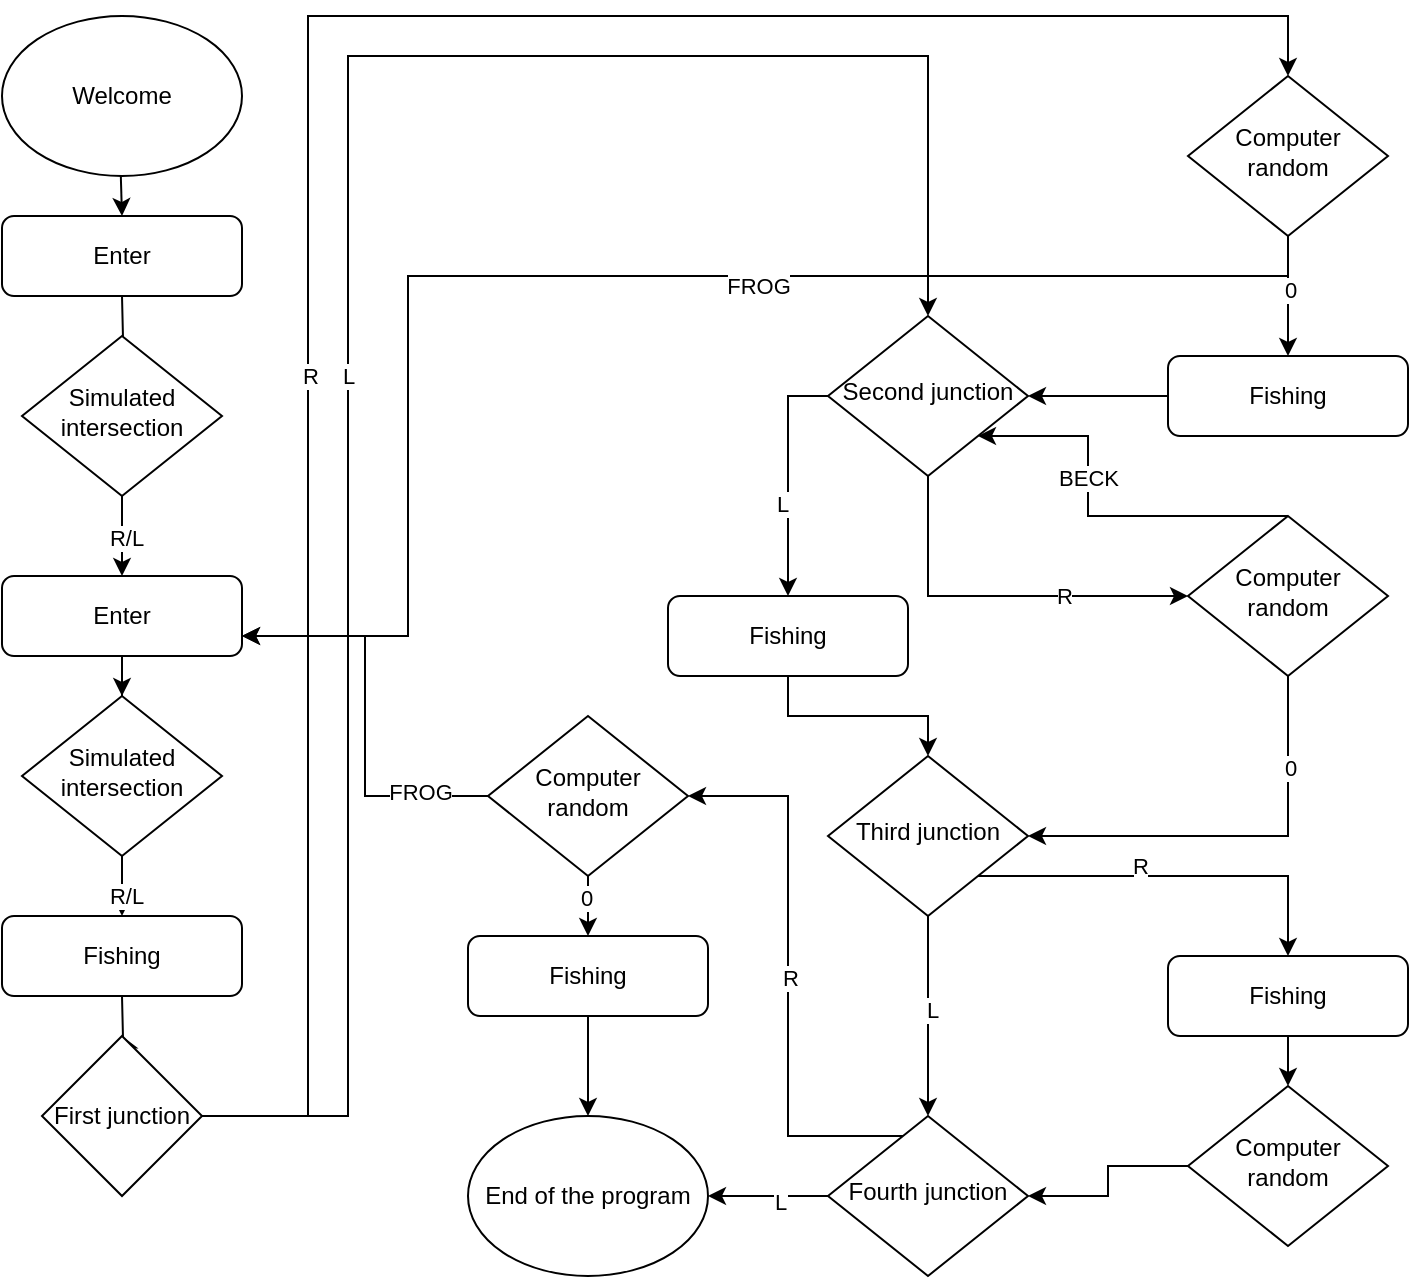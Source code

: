 <mxfile version="21.6.8" type="device">
  <diagram id="C5RBs43oDa-KdzZeNtuy" name="Page-1">
    <mxGraphModel dx="918" dy="638" grid="1" gridSize="10" guides="1" tooltips="1" connect="1" arrows="1" fold="1" page="1" pageScale="1" pageWidth="827" pageHeight="1169" math="0" shadow="0">
      <root>
        <mxCell id="WIyWlLk6GJQsqaUBKTNV-0" />
        <mxCell id="WIyWlLk6GJQsqaUBKTNV-1" parent="WIyWlLk6GJQsqaUBKTNV-0" />
        <mxCell id="56zn7k7_P88oDN8F3G2j-8" value="" style="edgeStyle=orthogonalEdgeStyle;rounded=0;orthogonalLoop=1;jettySize=auto;html=1;" edge="1" parent="WIyWlLk6GJQsqaUBKTNV-1" target="WIyWlLk6GJQsqaUBKTNV-6">
          <mxGeometry relative="1" as="geometry">
            <mxPoint x="117" y="150" as="sourcePoint" />
          </mxGeometry>
        </mxCell>
        <mxCell id="WIyWlLk6GJQsqaUBKTNV-3" value="Enter" style="rounded=1;whiteSpace=wrap;html=1;fontSize=12;glass=0;strokeWidth=1;shadow=0;" parent="WIyWlLk6GJQsqaUBKTNV-1" vertex="1">
          <mxGeometry x="57" y="110" width="120" height="40" as="geometry" />
        </mxCell>
        <mxCell id="56zn7k7_P88oDN8F3G2j-7" value="" style="edgeStyle=orthogonalEdgeStyle;rounded=0;orthogonalLoop=1;jettySize=auto;html=1;" edge="1" parent="WIyWlLk6GJQsqaUBKTNV-1" source="WIyWlLk6GJQsqaUBKTNV-6">
          <mxGeometry relative="1" as="geometry">
            <mxPoint x="117" y="290" as="targetPoint" />
          </mxGeometry>
        </mxCell>
        <mxCell id="56zn7k7_P88oDN8F3G2j-9" value="R/L" style="edgeLabel;html=1;align=center;verticalAlign=middle;resizable=0;points=[];" vertex="1" connectable="0" parent="56zn7k7_P88oDN8F3G2j-7">
          <mxGeometry x="0.044" y="1" relative="1" as="geometry">
            <mxPoint as="offset" />
          </mxGeometry>
        </mxCell>
        <mxCell id="WIyWlLk6GJQsqaUBKTNV-6" value="Simulated intersection" style="rhombus;whiteSpace=wrap;html=1;shadow=0;fontFamily=Helvetica;fontSize=12;align=center;strokeWidth=1;spacing=6;spacingTop=-4;" parent="WIyWlLk6GJQsqaUBKTNV-1" vertex="1">
          <mxGeometry x="67" y="170" width="100" height="80" as="geometry" />
        </mxCell>
        <mxCell id="56zn7k7_P88oDN8F3G2j-11" value="" style="edgeStyle=orthogonalEdgeStyle;rounded=0;orthogonalLoop=1;jettySize=auto;html=1;" edge="1" parent="WIyWlLk6GJQsqaUBKTNV-1" source="WIyWlLk6GJQsqaUBKTNV-7" target="WIyWlLk6GJQsqaUBKTNV-10">
          <mxGeometry relative="1" as="geometry">
            <mxPoint x="117" y="330" as="sourcePoint" />
          </mxGeometry>
        </mxCell>
        <mxCell id="56zn7k7_P88oDN8F3G2j-12" value="" style="edgeStyle=orthogonalEdgeStyle;rounded=0;orthogonalLoop=1;jettySize=auto;html=1;" edge="1" parent="WIyWlLk6GJQsqaUBKTNV-1" source="WIyWlLk6GJQsqaUBKTNV-10">
          <mxGeometry relative="1" as="geometry">
            <mxPoint x="117" y="460" as="targetPoint" />
          </mxGeometry>
        </mxCell>
        <mxCell id="56zn7k7_P88oDN8F3G2j-13" value="R/L" style="edgeLabel;html=1;align=center;verticalAlign=middle;resizable=0;points=[];" vertex="1" connectable="0" parent="56zn7k7_P88oDN8F3G2j-12">
          <mxGeometry x="0.333" y="1" relative="1" as="geometry">
            <mxPoint as="offset" />
          </mxGeometry>
        </mxCell>
        <mxCell id="WIyWlLk6GJQsqaUBKTNV-10" value="Simulated intersection" style="rhombus;whiteSpace=wrap;html=1;shadow=0;fontFamily=Helvetica;fontSize=12;align=center;strokeWidth=1;spacing=6;spacingTop=-4;" parent="WIyWlLk6GJQsqaUBKTNV-1" vertex="1">
          <mxGeometry x="67" y="350" width="100" height="80" as="geometry" />
        </mxCell>
        <mxCell id="56zn7k7_P88oDN8F3G2j-32" value="" style="edgeStyle=orthogonalEdgeStyle;rounded=0;orthogonalLoop=1;jettySize=auto;html=1;" edge="1" parent="WIyWlLk6GJQsqaUBKTNV-1" target="56zn7k7_P88oDN8F3G2j-31">
          <mxGeometry relative="1" as="geometry">
            <mxPoint x="117" y="500" as="sourcePoint" />
          </mxGeometry>
        </mxCell>
        <mxCell id="WIyWlLk6GJQsqaUBKTNV-12" value="Fishing" style="rounded=1;whiteSpace=wrap;html=1;fontSize=12;glass=0;strokeWidth=1;shadow=0;" parent="WIyWlLk6GJQsqaUBKTNV-1" vertex="1">
          <mxGeometry x="57" y="460" width="120" height="40" as="geometry" />
        </mxCell>
        <mxCell id="56zn7k7_P88oDN8F3G2j-1" value="Welcome" style="ellipse;whiteSpace=wrap;html=1;" vertex="1" parent="WIyWlLk6GJQsqaUBKTNV-1">
          <mxGeometry x="57" y="10" width="120" height="80" as="geometry" />
        </mxCell>
        <mxCell id="56zn7k7_P88oDN8F3G2j-30" value="" style="endArrow=classic;html=1;rounded=0;" edge="1" parent="WIyWlLk6GJQsqaUBKTNV-1">
          <mxGeometry width="50" height="50" relative="1" as="geometry">
            <mxPoint x="116.41" y="90" as="sourcePoint" />
            <mxPoint x="117" y="110" as="targetPoint" />
          </mxGeometry>
        </mxCell>
        <mxCell id="56zn7k7_P88oDN8F3G2j-39" value="" style="edgeStyle=orthogonalEdgeStyle;rounded=0;orthogonalLoop=1;jettySize=auto;html=1;entryX=0.5;entryY=0;entryDx=0;entryDy=0;" edge="1" parent="WIyWlLk6GJQsqaUBKTNV-1" source="56zn7k7_P88oDN8F3G2j-31" target="56zn7k7_P88oDN8F3G2j-44">
          <mxGeometry relative="1" as="geometry">
            <mxPoint x="700" y="40" as="targetPoint" />
            <Array as="points">
              <mxPoint x="210" y="560" />
              <mxPoint x="210" y="10" />
              <mxPoint x="700" y="10" />
            </Array>
          </mxGeometry>
        </mxCell>
        <mxCell id="56zn7k7_P88oDN8F3G2j-41" value="R" style="edgeLabel;html=1;align=center;verticalAlign=middle;resizable=0;points=[];" vertex="1" connectable="0" parent="56zn7k7_P88oDN8F3G2j-39">
          <mxGeometry x="-0.247" y="-1" relative="1" as="geometry">
            <mxPoint as="offset" />
          </mxGeometry>
        </mxCell>
        <mxCell id="56zn7k7_P88oDN8F3G2j-56" style="edgeStyle=orthogonalEdgeStyle;rounded=0;orthogonalLoop=1;jettySize=auto;html=1;entryX=0.5;entryY=0;entryDx=0;entryDy=0;" edge="1" parent="WIyWlLk6GJQsqaUBKTNV-1" source="56zn7k7_P88oDN8F3G2j-31" target="56zn7k7_P88oDN8F3G2j-43">
          <mxGeometry relative="1" as="geometry">
            <mxPoint x="390" y="50" as="targetPoint" />
            <Array as="points">
              <mxPoint x="230" y="560" />
              <mxPoint x="230" y="30" />
              <mxPoint x="520" y="30" />
            </Array>
          </mxGeometry>
        </mxCell>
        <mxCell id="56zn7k7_P88oDN8F3G2j-84" value="L" style="edgeLabel;html=1;align=center;verticalAlign=middle;resizable=0;points=[];" vertex="1" connectable="0" parent="56zn7k7_P88oDN8F3G2j-56">
          <mxGeometry x="-0.134" relative="1" as="geometry">
            <mxPoint as="offset" />
          </mxGeometry>
        </mxCell>
        <mxCell id="56zn7k7_P88oDN8F3G2j-31" value="First junction" style="rhombus;whiteSpace=wrap;html=1;" vertex="1" parent="WIyWlLk6GJQsqaUBKTNV-1">
          <mxGeometry x="77" y="520" width="80" height="80" as="geometry" />
        </mxCell>
        <mxCell id="56zn7k7_P88oDN8F3G2j-60" style="edgeStyle=orthogonalEdgeStyle;rounded=0;orthogonalLoop=1;jettySize=auto;html=1;entryX=0;entryY=0.5;entryDx=0;entryDy=0;" edge="1" parent="WIyWlLk6GJQsqaUBKTNV-1" source="56zn7k7_P88oDN8F3G2j-43" target="56zn7k7_P88oDN8F3G2j-58">
          <mxGeometry relative="1" as="geometry">
            <Array as="points">
              <mxPoint x="520" y="300" />
            </Array>
          </mxGeometry>
        </mxCell>
        <mxCell id="56zn7k7_P88oDN8F3G2j-61" value="R" style="edgeLabel;html=1;align=center;verticalAlign=middle;resizable=0;points=[];" vertex="1" connectable="0" parent="56zn7k7_P88oDN8F3G2j-60">
          <mxGeometry x="0.346" relative="1" as="geometry">
            <mxPoint as="offset" />
          </mxGeometry>
        </mxCell>
        <mxCell id="56zn7k7_P88oDN8F3G2j-65" style="edgeStyle=orthogonalEdgeStyle;rounded=0;orthogonalLoop=1;jettySize=auto;html=1;entryX=0.5;entryY=0;entryDx=0;entryDy=0;" edge="1" parent="WIyWlLk6GJQsqaUBKTNV-1" source="56zn7k7_P88oDN8F3G2j-43" target="56zn7k7_P88oDN8F3G2j-64">
          <mxGeometry relative="1" as="geometry">
            <Array as="points">
              <mxPoint x="450" y="200" />
            </Array>
          </mxGeometry>
        </mxCell>
        <mxCell id="56zn7k7_P88oDN8F3G2j-66" value="L" style="edgeLabel;html=1;align=center;verticalAlign=middle;resizable=0;points=[];" vertex="1" connectable="0" parent="56zn7k7_P88oDN8F3G2j-65">
          <mxGeometry x="0.234" y="-3" relative="1" as="geometry">
            <mxPoint as="offset" />
          </mxGeometry>
        </mxCell>
        <mxCell id="56zn7k7_P88oDN8F3G2j-43" value="Second junction" style="rhombus;whiteSpace=wrap;html=1;shadow=0;fontFamily=Helvetica;fontSize=12;align=center;strokeWidth=1;spacing=6;spacingTop=-4;" vertex="1" parent="WIyWlLk6GJQsqaUBKTNV-1">
          <mxGeometry x="470" y="160" width="100" height="80" as="geometry" />
        </mxCell>
        <mxCell id="56zn7k7_P88oDN8F3G2j-48" value="" style="edgeStyle=orthogonalEdgeStyle;rounded=0;orthogonalLoop=1;jettySize=auto;html=1;" edge="1" parent="WIyWlLk6GJQsqaUBKTNV-1" source="56zn7k7_P88oDN8F3G2j-44" target="56zn7k7_P88oDN8F3G2j-46">
          <mxGeometry relative="1" as="geometry" />
        </mxCell>
        <mxCell id="56zn7k7_P88oDN8F3G2j-49" value="0" style="edgeLabel;html=1;align=center;verticalAlign=middle;resizable=0;points=[];" vertex="1" connectable="0" parent="56zn7k7_P88oDN8F3G2j-48">
          <mxGeometry x="-0.12" y="1" relative="1" as="geometry">
            <mxPoint as="offset" />
          </mxGeometry>
        </mxCell>
        <mxCell id="56zn7k7_P88oDN8F3G2j-51" value="" style="edgeStyle=orthogonalEdgeStyle;rounded=0;orthogonalLoop=1;jettySize=auto;html=1;entryX=1;entryY=0.75;entryDx=0;entryDy=0;entryPerimeter=0;" edge="1" parent="WIyWlLk6GJQsqaUBKTNV-1" source="56zn7k7_P88oDN8F3G2j-44" target="WIyWlLk6GJQsqaUBKTNV-7">
          <mxGeometry relative="1" as="geometry">
            <mxPoint x="570" y="140" as="targetPoint" />
            <Array as="points">
              <mxPoint x="700" y="140" />
              <mxPoint x="260" y="140" />
              <mxPoint x="260" y="320" />
            </Array>
          </mxGeometry>
        </mxCell>
        <mxCell id="56zn7k7_P88oDN8F3G2j-83" value="FROG" style="edgeLabel;html=1;align=center;verticalAlign=middle;resizable=0;points=[];" vertex="1" connectable="0" parent="56zn7k7_P88oDN8F3G2j-51">
          <mxGeometry x="-0.211" y="5" relative="1" as="geometry">
            <mxPoint as="offset" />
          </mxGeometry>
        </mxCell>
        <mxCell id="56zn7k7_P88oDN8F3G2j-44" value="Computer random" style="rhombus;whiteSpace=wrap;html=1;shadow=0;fontFamily=Helvetica;fontSize=12;align=center;strokeWidth=1;spacing=6;spacingTop=-4;" vertex="1" parent="WIyWlLk6GJQsqaUBKTNV-1">
          <mxGeometry x="650" y="40" width="100" height="80" as="geometry" />
        </mxCell>
        <mxCell id="56zn7k7_P88oDN8F3G2j-53" value="" style="edgeStyle=orthogonalEdgeStyle;rounded=0;orthogonalLoop=1;jettySize=auto;html=1;" edge="1" parent="WIyWlLk6GJQsqaUBKTNV-1" source="56zn7k7_P88oDN8F3G2j-46" target="56zn7k7_P88oDN8F3G2j-43">
          <mxGeometry relative="1" as="geometry" />
        </mxCell>
        <mxCell id="56zn7k7_P88oDN8F3G2j-46" value="Fishing" style="rounded=1;whiteSpace=wrap;html=1;fontSize=12;glass=0;strokeWidth=1;shadow=0;" vertex="1" parent="WIyWlLk6GJQsqaUBKTNV-1">
          <mxGeometry x="640" y="180" width="120" height="40" as="geometry" />
        </mxCell>
        <mxCell id="56zn7k7_P88oDN8F3G2j-62" style="edgeStyle=orthogonalEdgeStyle;rounded=0;orthogonalLoop=1;jettySize=auto;html=1;entryX=1;entryY=1;entryDx=0;entryDy=0;" edge="1" parent="WIyWlLk6GJQsqaUBKTNV-1" source="56zn7k7_P88oDN8F3G2j-58" target="56zn7k7_P88oDN8F3G2j-43">
          <mxGeometry relative="1" as="geometry">
            <Array as="points">
              <mxPoint x="600" y="260" />
              <mxPoint x="600" y="220" />
            </Array>
          </mxGeometry>
        </mxCell>
        <mxCell id="56zn7k7_P88oDN8F3G2j-63" value="BECK" style="edgeLabel;html=1;align=center;verticalAlign=middle;resizable=0;points=[];" vertex="1" connectable="0" parent="56zn7k7_P88oDN8F3G2j-62">
          <mxGeometry x="0.222" relative="1" as="geometry">
            <mxPoint as="offset" />
          </mxGeometry>
        </mxCell>
        <mxCell id="56zn7k7_P88oDN8F3G2j-69" style="edgeStyle=orthogonalEdgeStyle;rounded=0;orthogonalLoop=1;jettySize=auto;html=1;entryX=1;entryY=0.5;entryDx=0;entryDy=0;" edge="1" parent="WIyWlLk6GJQsqaUBKTNV-1" source="56zn7k7_P88oDN8F3G2j-58" target="56zn7k7_P88oDN8F3G2j-67">
          <mxGeometry relative="1" as="geometry">
            <Array as="points">
              <mxPoint x="700" y="420" />
            </Array>
          </mxGeometry>
        </mxCell>
        <mxCell id="56zn7k7_P88oDN8F3G2j-70" value="0" style="edgeLabel;html=1;align=center;verticalAlign=middle;resizable=0;points=[];" vertex="1" connectable="0" parent="56zn7k7_P88oDN8F3G2j-69">
          <mxGeometry x="-0.566" y="1" relative="1" as="geometry">
            <mxPoint as="offset" />
          </mxGeometry>
        </mxCell>
        <mxCell id="56zn7k7_P88oDN8F3G2j-58" value="Computer random" style="rhombus;whiteSpace=wrap;html=1;shadow=0;fontFamily=Helvetica;fontSize=12;align=center;strokeWidth=1;spacing=6;spacingTop=-4;" vertex="1" parent="WIyWlLk6GJQsqaUBKTNV-1">
          <mxGeometry x="650" y="260" width="100" height="80" as="geometry" />
        </mxCell>
        <mxCell id="56zn7k7_P88oDN8F3G2j-68" value="" style="edgeStyle=orthogonalEdgeStyle;rounded=0;orthogonalLoop=1;jettySize=auto;html=1;" edge="1" parent="WIyWlLk6GJQsqaUBKTNV-1" source="56zn7k7_P88oDN8F3G2j-64" target="56zn7k7_P88oDN8F3G2j-67">
          <mxGeometry relative="1" as="geometry" />
        </mxCell>
        <mxCell id="56zn7k7_P88oDN8F3G2j-64" value="Fishing" style="rounded=1;whiteSpace=wrap;html=1;fontSize=12;glass=0;strokeWidth=1;shadow=0;" vertex="1" parent="WIyWlLk6GJQsqaUBKTNV-1">
          <mxGeometry x="390" y="300" width="120" height="40" as="geometry" />
        </mxCell>
        <mxCell id="56zn7k7_P88oDN8F3G2j-72" style="edgeStyle=orthogonalEdgeStyle;rounded=0;orthogonalLoop=1;jettySize=auto;html=1;entryX=0.5;entryY=0;entryDx=0;entryDy=0;" edge="1" parent="WIyWlLk6GJQsqaUBKTNV-1" source="56zn7k7_P88oDN8F3G2j-67" target="56zn7k7_P88oDN8F3G2j-71">
          <mxGeometry relative="1" as="geometry">
            <Array as="points">
              <mxPoint x="700" y="440" />
            </Array>
          </mxGeometry>
        </mxCell>
        <mxCell id="56zn7k7_P88oDN8F3G2j-73" value="R" style="edgeLabel;html=1;align=center;verticalAlign=middle;resizable=0;points=[];" vertex="1" connectable="0" parent="56zn7k7_P88oDN8F3G2j-72">
          <mxGeometry x="-0.186" y="5" relative="1" as="geometry">
            <mxPoint x="1" as="offset" />
          </mxGeometry>
        </mxCell>
        <mxCell id="56zn7k7_P88oDN8F3G2j-77" value="" style="edgeStyle=orthogonalEdgeStyle;rounded=0;orthogonalLoop=1;jettySize=auto;html=1;" edge="1" parent="WIyWlLk6GJQsqaUBKTNV-1" source="56zn7k7_P88oDN8F3G2j-67" target="56zn7k7_P88oDN8F3G2j-76">
          <mxGeometry relative="1" as="geometry" />
        </mxCell>
        <mxCell id="56zn7k7_P88oDN8F3G2j-80" value="L" style="edgeLabel;html=1;align=center;verticalAlign=middle;resizable=0;points=[];" vertex="1" connectable="0" parent="56zn7k7_P88oDN8F3G2j-77">
          <mxGeometry x="-0.066" y="2" relative="1" as="geometry">
            <mxPoint as="offset" />
          </mxGeometry>
        </mxCell>
        <mxCell id="56zn7k7_P88oDN8F3G2j-67" value="Third junction" style="rhombus;whiteSpace=wrap;html=1;shadow=0;fontFamily=Helvetica;fontSize=12;align=center;strokeWidth=1;spacing=6;spacingTop=-4;" vertex="1" parent="WIyWlLk6GJQsqaUBKTNV-1">
          <mxGeometry x="470" y="380" width="100" height="80" as="geometry" />
        </mxCell>
        <mxCell id="56zn7k7_P88oDN8F3G2j-75" value="" style="edgeStyle=orthogonalEdgeStyle;rounded=0;orthogonalLoop=1;jettySize=auto;html=1;" edge="1" parent="WIyWlLk6GJQsqaUBKTNV-1" source="56zn7k7_P88oDN8F3G2j-71" target="56zn7k7_P88oDN8F3G2j-74">
          <mxGeometry relative="1" as="geometry" />
        </mxCell>
        <mxCell id="56zn7k7_P88oDN8F3G2j-71" value="Fishing" style="rounded=1;whiteSpace=wrap;html=1;fontSize=12;glass=0;strokeWidth=1;shadow=0;" vertex="1" parent="WIyWlLk6GJQsqaUBKTNV-1">
          <mxGeometry x="640" y="480" width="120" height="40" as="geometry" />
        </mxCell>
        <mxCell id="56zn7k7_P88oDN8F3G2j-81" value="" style="edgeStyle=orthogonalEdgeStyle;rounded=0;orthogonalLoop=1;jettySize=auto;html=1;" edge="1" parent="WIyWlLk6GJQsqaUBKTNV-1" source="56zn7k7_P88oDN8F3G2j-74" target="56zn7k7_P88oDN8F3G2j-76">
          <mxGeometry relative="1" as="geometry" />
        </mxCell>
        <mxCell id="56zn7k7_P88oDN8F3G2j-74" value="Computer random" style="rhombus;whiteSpace=wrap;html=1;shadow=0;fontFamily=Helvetica;fontSize=12;align=center;strokeWidth=1;spacing=6;spacingTop=-4;" vertex="1" parent="WIyWlLk6GJQsqaUBKTNV-1">
          <mxGeometry x="650" y="545" width="100" height="80" as="geometry" />
        </mxCell>
        <mxCell id="56zn7k7_P88oDN8F3G2j-88" value="" style="edgeStyle=orthogonalEdgeStyle;rounded=0;orthogonalLoop=1;jettySize=auto;html=1;" edge="1" parent="WIyWlLk6GJQsqaUBKTNV-1" source="56zn7k7_P88oDN8F3G2j-76" target="56zn7k7_P88oDN8F3G2j-87">
          <mxGeometry relative="1" as="geometry" />
        </mxCell>
        <mxCell id="56zn7k7_P88oDN8F3G2j-97" value="L" style="edgeLabel;html=1;align=center;verticalAlign=middle;resizable=0;points=[];" vertex="1" connectable="0" parent="56zn7k7_P88oDN8F3G2j-88">
          <mxGeometry x="-0.184" y="3" relative="1" as="geometry">
            <mxPoint as="offset" />
          </mxGeometry>
        </mxCell>
        <mxCell id="56zn7k7_P88oDN8F3G2j-89" style="edgeStyle=orthogonalEdgeStyle;rounded=0;orthogonalLoop=1;jettySize=auto;html=1;entryX=1;entryY=0.5;entryDx=0;entryDy=0;" edge="1" parent="WIyWlLk6GJQsqaUBKTNV-1" source="56zn7k7_P88oDN8F3G2j-76" target="56zn7k7_P88oDN8F3G2j-85">
          <mxGeometry relative="1" as="geometry">
            <Array as="points">
              <mxPoint x="450" y="570" />
              <mxPoint x="450" y="400" />
            </Array>
          </mxGeometry>
        </mxCell>
        <mxCell id="56zn7k7_P88oDN8F3G2j-96" value="R" style="edgeLabel;html=1;align=center;verticalAlign=middle;resizable=0;points=[];" vertex="1" connectable="0" parent="56zn7k7_P88oDN8F3G2j-89">
          <mxGeometry x="-0.016" y="-1" relative="1" as="geometry">
            <mxPoint as="offset" />
          </mxGeometry>
        </mxCell>
        <mxCell id="56zn7k7_P88oDN8F3G2j-76" value="Fourth junction" style="rhombus;whiteSpace=wrap;html=1;shadow=0;fontFamily=Helvetica;fontSize=12;align=center;strokeWidth=1;spacing=6;spacingTop=-4;" vertex="1" parent="WIyWlLk6GJQsqaUBKTNV-1">
          <mxGeometry x="470" y="560" width="100" height="80" as="geometry" />
        </mxCell>
        <mxCell id="56zn7k7_P88oDN8F3G2j-82" value="" style="edgeStyle=orthogonalEdgeStyle;rounded=0;orthogonalLoop=1;jettySize=auto;html=1;" edge="1" parent="WIyWlLk6GJQsqaUBKTNV-1" target="WIyWlLk6GJQsqaUBKTNV-7">
          <mxGeometry relative="1" as="geometry">
            <mxPoint x="117" y="330" as="sourcePoint" />
            <mxPoint x="117" y="390" as="targetPoint" />
          </mxGeometry>
        </mxCell>
        <mxCell id="WIyWlLk6GJQsqaUBKTNV-7" value="Enter" style="rounded=1;whiteSpace=wrap;html=1;fontSize=12;glass=0;strokeWidth=1;shadow=0;" parent="WIyWlLk6GJQsqaUBKTNV-1" vertex="1">
          <mxGeometry x="57" y="290" width="120" height="40" as="geometry" />
        </mxCell>
        <mxCell id="56zn7k7_P88oDN8F3G2j-91" style="edgeStyle=orthogonalEdgeStyle;rounded=0;orthogonalLoop=1;jettySize=auto;html=1;entryX=1;entryY=0.75;entryDx=0;entryDy=0;" edge="1" parent="WIyWlLk6GJQsqaUBKTNV-1" source="56zn7k7_P88oDN8F3G2j-85" target="WIyWlLk6GJQsqaUBKTNV-7">
          <mxGeometry relative="1" as="geometry" />
        </mxCell>
        <mxCell id="56zn7k7_P88oDN8F3G2j-94" value="FROG" style="edgeLabel;html=1;align=center;verticalAlign=middle;resizable=0;points=[];" vertex="1" connectable="0" parent="56zn7k7_P88oDN8F3G2j-91">
          <mxGeometry x="-0.66" y="-2" relative="1" as="geometry">
            <mxPoint as="offset" />
          </mxGeometry>
        </mxCell>
        <mxCell id="56zn7k7_P88oDN8F3G2j-92" value="" style="edgeStyle=orthogonalEdgeStyle;rounded=0;orthogonalLoop=1;jettySize=auto;html=1;" edge="1" parent="WIyWlLk6GJQsqaUBKTNV-1" source="56zn7k7_P88oDN8F3G2j-85" target="56zn7k7_P88oDN8F3G2j-86">
          <mxGeometry relative="1" as="geometry" />
        </mxCell>
        <mxCell id="56zn7k7_P88oDN8F3G2j-95" value="0" style="edgeLabel;html=1;align=center;verticalAlign=middle;resizable=0;points=[];" vertex="1" connectable="0" parent="56zn7k7_P88oDN8F3G2j-92">
          <mxGeometry x="0.159" y="1" relative="1" as="geometry">
            <mxPoint as="offset" />
          </mxGeometry>
        </mxCell>
        <mxCell id="56zn7k7_P88oDN8F3G2j-85" value="Computer random" style="rhombus;whiteSpace=wrap;html=1;shadow=0;fontFamily=Helvetica;fontSize=12;align=center;strokeWidth=1;spacing=6;spacingTop=-4;" vertex="1" parent="WIyWlLk6GJQsqaUBKTNV-1">
          <mxGeometry x="300" y="360" width="100" height="80" as="geometry" />
        </mxCell>
        <mxCell id="56zn7k7_P88oDN8F3G2j-93" value="" style="edgeStyle=orthogonalEdgeStyle;rounded=0;orthogonalLoop=1;jettySize=auto;html=1;" edge="1" parent="WIyWlLk6GJQsqaUBKTNV-1" source="56zn7k7_P88oDN8F3G2j-86" target="56zn7k7_P88oDN8F3G2j-87">
          <mxGeometry relative="1" as="geometry" />
        </mxCell>
        <mxCell id="56zn7k7_P88oDN8F3G2j-86" value="Fishing" style="rounded=1;whiteSpace=wrap;html=1;fontSize=12;glass=0;strokeWidth=1;shadow=0;" vertex="1" parent="WIyWlLk6GJQsqaUBKTNV-1">
          <mxGeometry x="290" y="470" width="120" height="40" as="geometry" />
        </mxCell>
        <mxCell id="56zn7k7_P88oDN8F3G2j-87" value="End of the program" style="ellipse;whiteSpace=wrap;html=1;" vertex="1" parent="WIyWlLk6GJQsqaUBKTNV-1">
          <mxGeometry x="290" y="560" width="120" height="80" as="geometry" />
        </mxCell>
      </root>
    </mxGraphModel>
  </diagram>
</mxfile>
